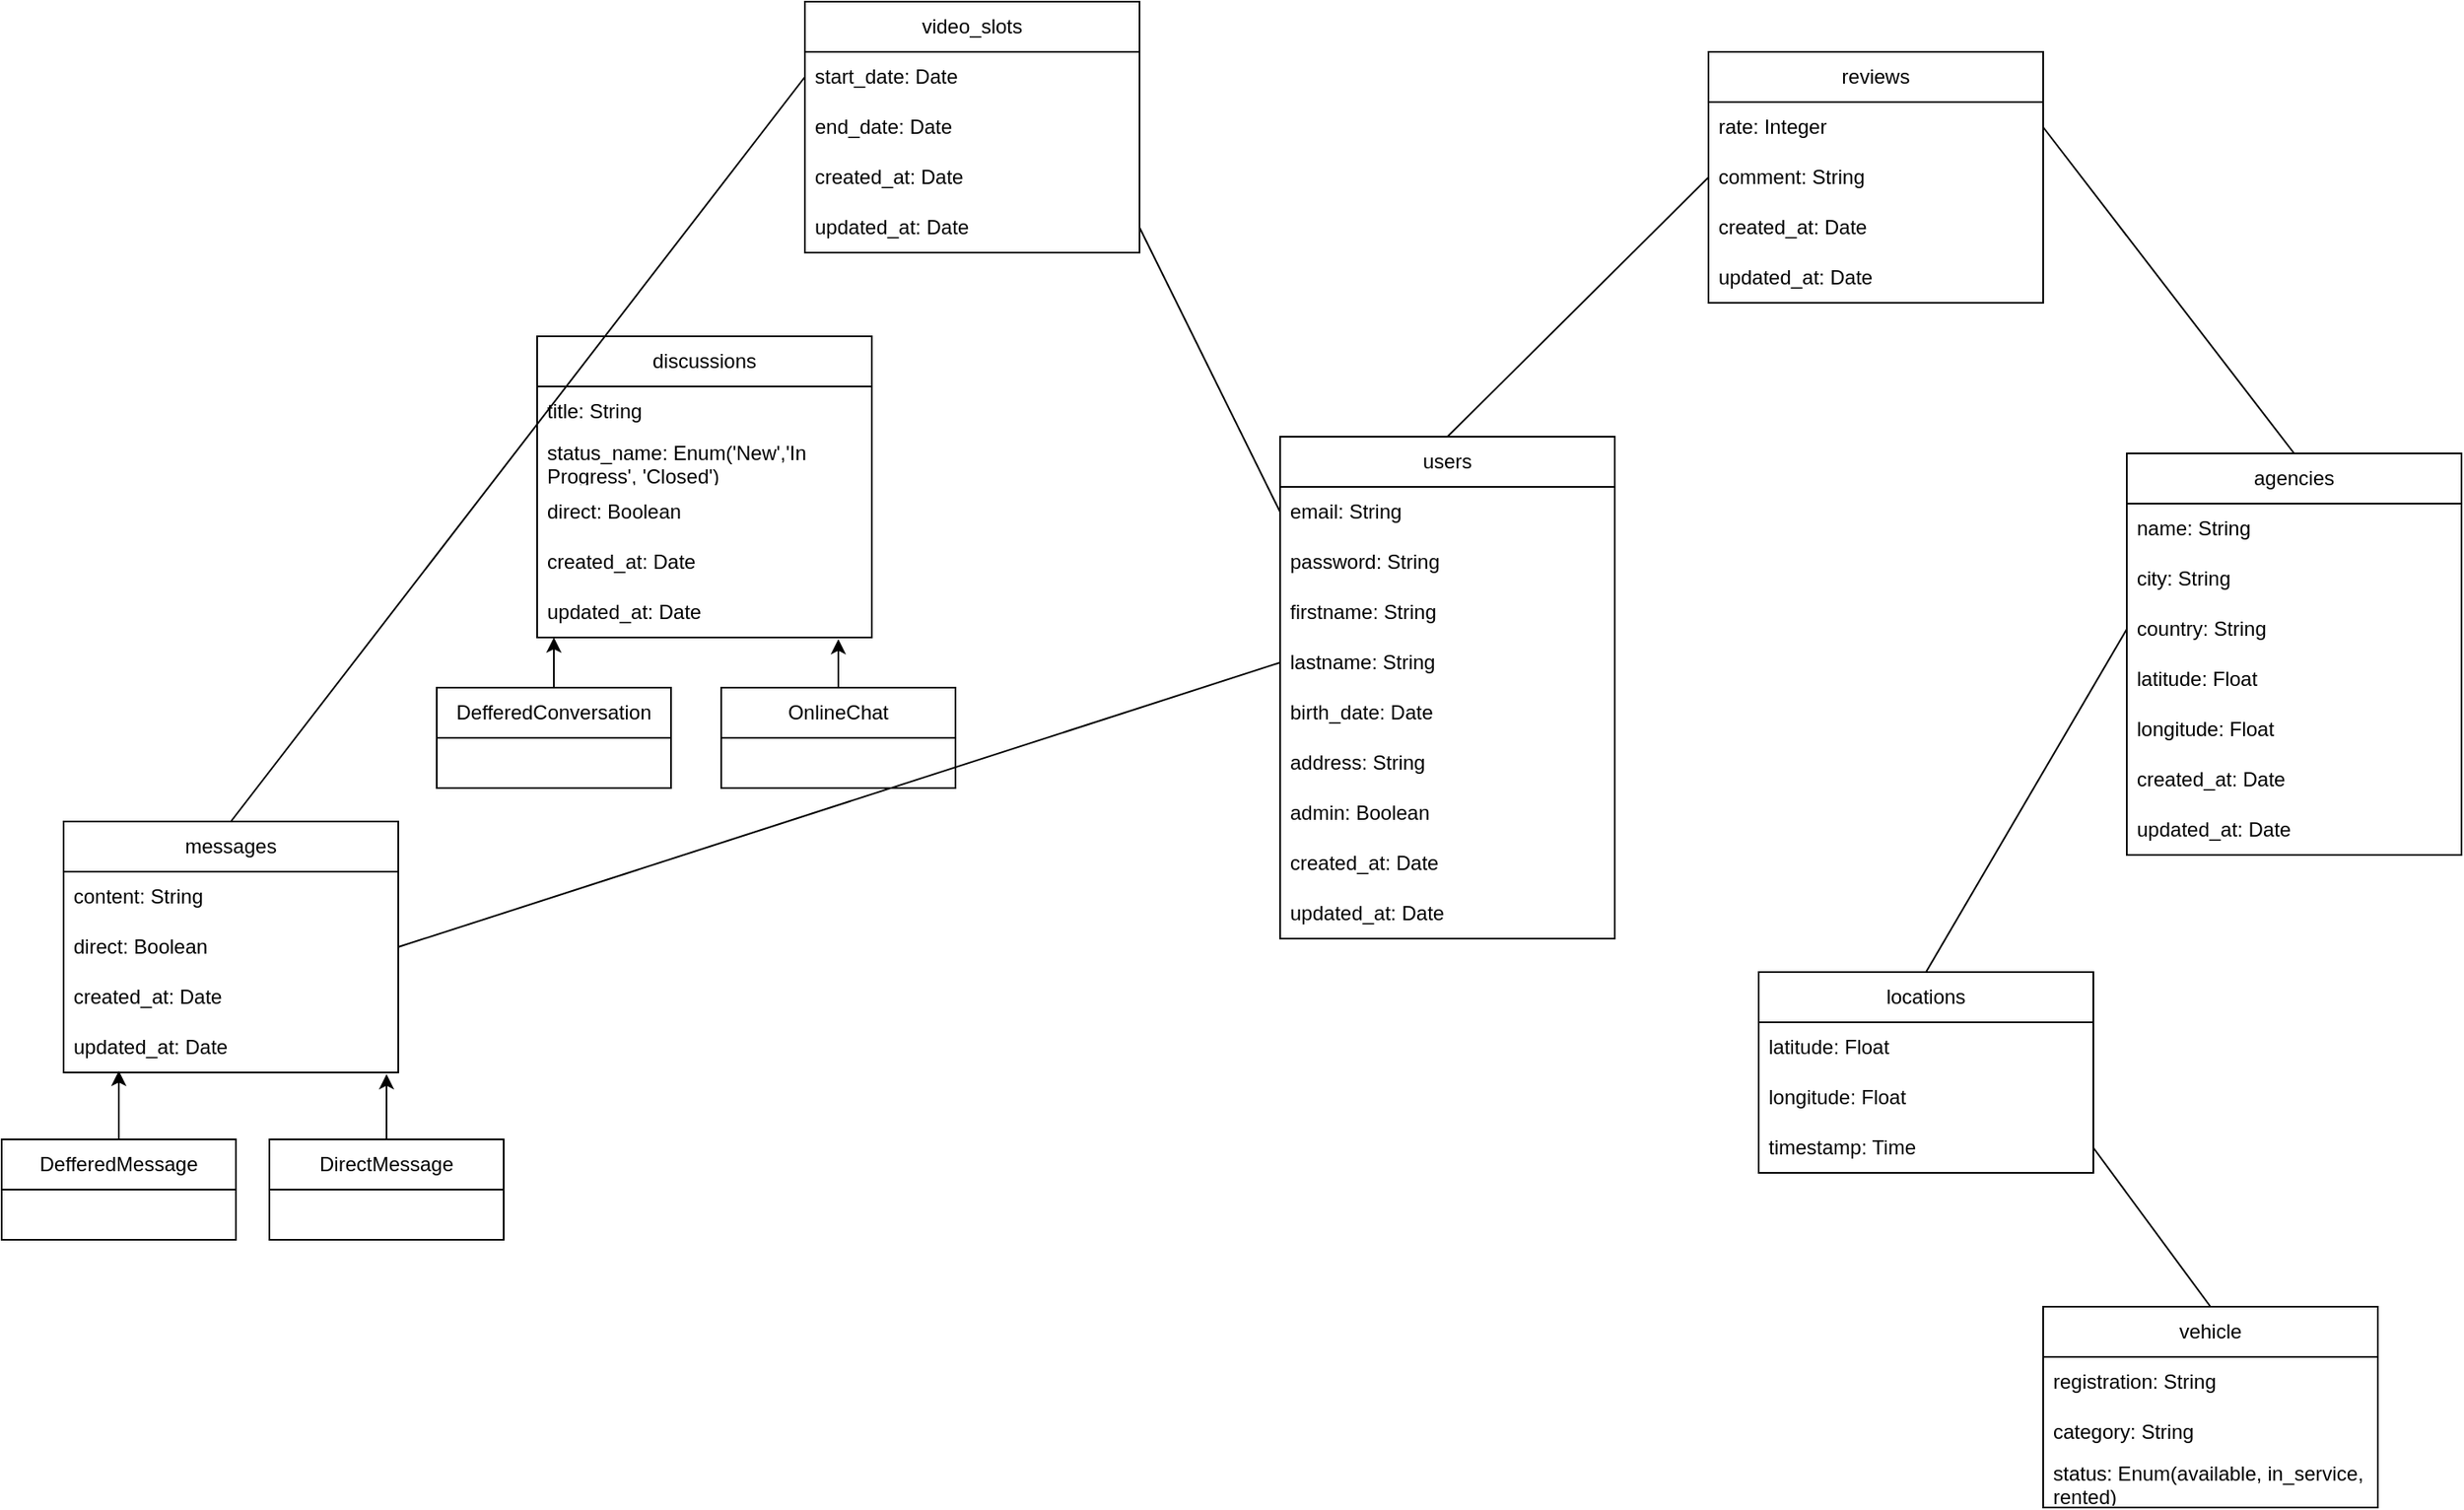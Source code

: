 <mxfile version="24.7.7">
  <diagram name="Page-1" id="HTvIIr98uRL_a_d4ipdB">
    <mxGraphModel dx="2261" dy="1941" grid="1" gridSize="10" guides="1" tooltips="1" connect="1" arrows="1" fold="1" page="1" pageScale="1" pageWidth="827" pageHeight="1169" math="0" shadow="0">
      <root>
        <mxCell id="0" />
        <mxCell id="1" parent="0" />
        <mxCell id="pW8ajcac4fSttpCpemU--8" value="users" style="swimlane;fontStyle=0;childLayout=stackLayout;horizontal=1;startSize=30;horizontalStack=0;resizeParent=1;resizeParentMax=0;resizeLast=0;collapsible=1;marginBottom=0;whiteSpace=wrap;html=1;direction=east;" parent="1" vertex="1">
          <mxGeometry x="314" y="240" width="200" height="300" as="geometry">
            <mxRectangle x="70" y="250" width="70" height="30" as="alternateBounds" />
          </mxGeometry>
        </mxCell>
        <mxCell id="pW8ajcac4fSttpCpemU--40" value="email: String" style="text;strokeColor=none;fillColor=none;align=left;verticalAlign=middle;spacingLeft=4;spacingRight=4;overflow=hidden;points=[[0,0.5],[1,0.5]];portConstraint=eastwest;rotatable=0;whiteSpace=wrap;html=1;" parent="pW8ajcac4fSttpCpemU--8" vertex="1">
          <mxGeometry y="30" width="200" height="30" as="geometry" />
        </mxCell>
        <mxCell id="pW8ajcac4fSttpCpemU--41" value="password: String" style="text;strokeColor=none;fillColor=none;align=left;verticalAlign=middle;spacingLeft=4;spacingRight=4;overflow=hidden;points=[[0,0.5],[1,0.5]];portConstraint=eastwest;rotatable=0;whiteSpace=wrap;html=1;" parent="pW8ajcac4fSttpCpemU--8" vertex="1">
          <mxGeometry y="60" width="200" height="30" as="geometry" />
        </mxCell>
        <mxCell id="pW8ajcac4fSttpCpemU--42" value="firstname: String" style="text;strokeColor=none;fillColor=none;align=left;verticalAlign=middle;spacingLeft=4;spacingRight=4;overflow=hidden;points=[[0,0.5],[1,0.5]];portConstraint=eastwest;rotatable=0;whiteSpace=wrap;html=1;" parent="pW8ajcac4fSttpCpemU--8" vertex="1">
          <mxGeometry y="90" width="200" height="30" as="geometry" />
        </mxCell>
        <mxCell id="pW8ajcac4fSttpCpemU--43" value="lastname: String" style="text;strokeColor=none;fillColor=none;align=left;verticalAlign=middle;spacingLeft=4;spacingRight=4;overflow=hidden;points=[[0,0.5],[1,0.5]];portConstraint=eastwest;rotatable=0;whiteSpace=wrap;html=1;" parent="pW8ajcac4fSttpCpemU--8" vertex="1">
          <mxGeometry y="120" width="200" height="30" as="geometry" />
        </mxCell>
        <mxCell id="r-kijd12sUwCmonQnRA--20" value="birth_date: Date" style="text;strokeColor=none;fillColor=none;align=left;verticalAlign=middle;spacingLeft=4;spacingRight=4;overflow=hidden;points=[[0,0.5],[1,0.5]];portConstraint=eastwest;rotatable=0;whiteSpace=wrap;html=1;" parent="pW8ajcac4fSttpCpemU--8" vertex="1">
          <mxGeometry y="150" width="200" height="30" as="geometry" />
        </mxCell>
        <mxCell id="POlcEpxpA0F8H1BoWV-a-1" value="address: String" style="text;strokeColor=none;fillColor=none;align=left;verticalAlign=middle;spacingLeft=4;spacingRight=4;overflow=hidden;points=[[0,0.5],[1,0.5]];portConstraint=eastwest;rotatable=0;whiteSpace=wrap;html=1;" parent="pW8ajcac4fSttpCpemU--8" vertex="1">
          <mxGeometry y="180" width="200" height="30" as="geometry" />
        </mxCell>
        <mxCell id="POlcEpxpA0F8H1BoWV-a-2" value="admin: Boolean" style="text;strokeColor=none;fillColor=none;align=left;verticalAlign=middle;spacingLeft=4;spacingRight=4;overflow=hidden;points=[[0,0.5],[1,0.5]];portConstraint=eastwest;rotatable=0;whiteSpace=wrap;html=1;" parent="pW8ajcac4fSttpCpemU--8" vertex="1">
          <mxGeometry y="210" width="200" height="30" as="geometry" />
        </mxCell>
        <mxCell id="POlcEpxpA0F8H1BoWV-a-11" value="created_at: Date" style="text;strokeColor=none;fillColor=none;align=left;verticalAlign=middle;spacingLeft=4;spacingRight=4;overflow=hidden;points=[[0,0.5],[1,0.5]];portConstraint=eastwest;rotatable=0;whiteSpace=wrap;html=1;" parent="pW8ajcac4fSttpCpemU--8" vertex="1">
          <mxGeometry y="240" width="200" height="30" as="geometry" />
        </mxCell>
        <mxCell id="POlcEpxpA0F8H1BoWV-a-12" value="updated_at: Date" style="text;strokeColor=none;fillColor=none;align=left;verticalAlign=middle;spacingLeft=4;spacingRight=4;overflow=hidden;points=[[0,0.5],[1,0.5]];portConstraint=eastwest;rotatable=0;whiteSpace=wrap;html=1;" parent="pW8ajcac4fSttpCpemU--8" vertex="1">
          <mxGeometry y="270" width="200" height="30" as="geometry" />
        </mxCell>
        <mxCell id="POlcEpxpA0F8H1BoWV-a-3" value="discussions" style="swimlane;fontStyle=0;childLayout=stackLayout;horizontal=1;startSize=30;horizontalStack=0;resizeParent=1;resizeParentMax=0;resizeLast=0;collapsible=1;marginBottom=0;whiteSpace=wrap;html=1;direction=east;" parent="1" vertex="1">
          <mxGeometry x="-130" y="180" width="200" height="180" as="geometry">
            <mxRectangle x="70" y="250" width="70" height="30" as="alternateBounds" />
          </mxGeometry>
        </mxCell>
        <mxCell id="POlcEpxpA0F8H1BoWV-a-4" value="title: String" style="text;strokeColor=none;fillColor=none;align=left;verticalAlign=middle;spacingLeft=4;spacingRight=4;overflow=hidden;points=[[0,0.5],[1,0.5]];portConstraint=eastwest;rotatable=0;whiteSpace=wrap;html=1;" parent="POlcEpxpA0F8H1BoWV-a-3" vertex="1">
          <mxGeometry y="30" width="200" height="30" as="geometry" />
        </mxCell>
        <mxCell id="POlcEpxpA0F8H1BoWV-a-5" value="status_name: Enum(&#39;New&#39;,&#39;In Progress&#39;, &#39;Closed&#39;)" style="text;strokeColor=none;fillColor=none;align=left;verticalAlign=middle;spacingLeft=4;spacingRight=4;overflow=hidden;points=[[0,0.5],[1,0.5]];portConstraint=eastwest;rotatable=0;whiteSpace=wrap;html=1;" parent="POlcEpxpA0F8H1BoWV-a-3" vertex="1">
          <mxGeometry y="60" width="200" height="30" as="geometry" />
        </mxCell>
        <mxCell id="POlcEpxpA0F8H1BoWV-a-6" value="direct: Boolean" style="text;strokeColor=none;fillColor=none;align=left;verticalAlign=middle;spacingLeft=4;spacingRight=4;overflow=hidden;points=[[0,0.5],[1,0.5]];portConstraint=eastwest;rotatable=0;whiteSpace=wrap;html=1;" parent="POlcEpxpA0F8H1BoWV-a-3" vertex="1">
          <mxGeometry y="90" width="200" height="30" as="geometry" />
        </mxCell>
        <mxCell id="POlcEpxpA0F8H1BoWV-a-13" value="created_at: Date" style="text;strokeColor=none;fillColor=none;align=left;verticalAlign=middle;spacingLeft=4;spacingRight=4;overflow=hidden;points=[[0,0.5],[1,0.5]];portConstraint=eastwest;rotatable=0;whiteSpace=wrap;html=1;" parent="POlcEpxpA0F8H1BoWV-a-3" vertex="1">
          <mxGeometry y="120" width="200" height="30" as="geometry" />
        </mxCell>
        <mxCell id="POlcEpxpA0F8H1BoWV-a-14" value="updated_at: Date" style="text;strokeColor=none;fillColor=none;align=left;verticalAlign=middle;spacingLeft=4;spacingRight=4;overflow=hidden;points=[[0,0.5],[1,0.5]];portConstraint=eastwest;rotatable=0;whiteSpace=wrap;html=1;" parent="POlcEpxpA0F8H1BoWV-a-3" vertex="1">
          <mxGeometry y="150" width="200" height="30" as="geometry" />
        </mxCell>
        <mxCell id="POlcEpxpA0F8H1BoWV-a-15" value="messages" style="swimlane;fontStyle=0;childLayout=stackLayout;horizontal=1;startSize=30;horizontalStack=0;resizeParent=1;resizeParentMax=0;resizeLast=0;collapsible=1;marginBottom=0;whiteSpace=wrap;html=1;direction=east;" parent="1" vertex="1">
          <mxGeometry x="-413" y="470" width="200" height="150" as="geometry">
            <mxRectangle x="70" y="250" width="70" height="30" as="alternateBounds" />
          </mxGeometry>
        </mxCell>
        <mxCell id="POlcEpxpA0F8H1BoWV-a-16" value="content: String" style="text;strokeColor=none;fillColor=none;align=left;verticalAlign=middle;spacingLeft=4;spacingRight=4;overflow=hidden;points=[[0,0.5],[1,0.5]];portConstraint=eastwest;rotatable=0;whiteSpace=wrap;html=1;" parent="POlcEpxpA0F8H1BoWV-a-15" vertex="1">
          <mxGeometry y="30" width="200" height="30" as="geometry" />
        </mxCell>
        <mxCell id="POlcEpxpA0F8H1BoWV-a-18" value="direct: Boolean" style="text;strokeColor=none;fillColor=none;align=left;verticalAlign=middle;spacingLeft=4;spacingRight=4;overflow=hidden;points=[[0,0.5],[1,0.5]];portConstraint=eastwest;rotatable=0;whiteSpace=wrap;html=1;" parent="POlcEpxpA0F8H1BoWV-a-15" vertex="1">
          <mxGeometry y="60" width="200" height="30" as="geometry" />
        </mxCell>
        <mxCell id="POlcEpxpA0F8H1BoWV-a-19" value="created_at: Date" style="text;strokeColor=none;fillColor=none;align=left;verticalAlign=middle;spacingLeft=4;spacingRight=4;overflow=hidden;points=[[0,0.5],[1,0.5]];portConstraint=eastwest;rotatable=0;whiteSpace=wrap;html=1;" parent="POlcEpxpA0F8H1BoWV-a-15" vertex="1">
          <mxGeometry y="90" width="200" height="30" as="geometry" />
        </mxCell>
        <mxCell id="POlcEpxpA0F8H1BoWV-a-20" value="updated_at: Date" style="text;strokeColor=none;fillColor=none;align=left;verticalAlign=middle;spacingLeft=4;spacingRight=4;overflow=hidden;points=[[0,0.5],[1,0.5]];portConstraint=eastwest;rotatable=0;whiteSpace=wrap;html=1;" parent="POlcEpxpA0F8H1BoWV-a-15" vertex="1">
          <mxGeometry y="120" width="200" height="30" as="geometry" />
        </mxCell>
        <mxCell id="POlcEpxpA0F8H1BoWV-a-21" value="DirectMessage" style="swimlane;fontStyle=0;childLayout=stackLayout;horizontal=1;startSize=30;horizontalStack=0;resizeParent=1;resizeParentMax=0;resizeLast=0;collapsible=1;marginBottom=0;whiteSpace=wrap;html=1;" parent="1" vertex="1">
          <mxGeometry x="-290" y="660" width="140" height="60" as="geometry" />
        </mxCell>
        <mxCell id="POlcEpxpA0F8H1BoWV-a-27" style="edgeStyle=orthogonalEdgeStyle;rounded=0;orthogonalLoop=1;jettySize=auto;html=1;entryX=0.965;entryY=1.033;entryDx=0;entryDy=0;entryPerimeter=0;" parent="1" source="POlcEpxpA0F8H1BoWV-a-21" target="POlcEpxpA0F8H1BoWV-a-20" edge="1">
          <mxGeometry relative="1" as="geometry" />
        </mxCell>
        <mxCell id="POlcEpxpA0F8H1BoWV-a-28" value="DefferedMessage" style="swimlane;fontStyle=0;childLayout=stackLayout;horizontal=1;startSize=30;horizontalStack=0;resizeParent=1;resizeParentMax=0;resizeLast=0;collapsible=1;marginBottom=0;whiteSpace=wrap;html=1;" parent="1" vertex="1">
          <mxGeometry x="-450" y="660" width="140" height="60" as="geometry" />
        </mxCell>
        <mxCell id="POlcEpxpA0F8H1BoWV-a-29" style="edgeStyle=orthogonalEdgeStyle;rounded=0;orthogonalLoop=1;jettySize=auto;html=1;entryX=0.165;entryY=0.967;entryDx=0;entryDy=0;entryPerimeter=0;" parent="1" source="POlcEpxpA0F8H1BoWV-a-28" target="POlcEpxpA0F8H1BoWV-a-20" edge="1">
          <mxGeometry relative="1" as="geometry" />
        </mxCell>
        <mxCell id="POlcEpxpA0F8H1BoWV-a-30" value="OnlineChat" style="swimlane;fontStyle=0;childLayout=stackLayout;horizontal=1;startSize=30;horizontalStack=0;resizeParent=1;resizeParentMax=0;resizeLast=0;collapsible=1;marginBottom=0;whiteSpace=wrap;html=1;" parent="1" vertex="1">
          <mxGeometry x="-20" y="390" width="140" height="60" as="geometry" />
        </mxCell>
        <mxCell id="POlcEpxpA0F8H1BoWV-a-31" value="DefferedConversation" style="swimlane;fontStyle=0;childLayout=stackLayout;horizontal=1;startSize=30;horizontalStack=0;resizeParent=1;resizeParentMax=0;resizeLast=0;collapsible=1;marginBottom=0;whiteSpace=wrap;html=1;" parent="1" vertex="1">
          <mxGeometry x="-190" y="390" width="140" height="60" as="geometry" />
        </mxCell>
        <mxCell id="POlcEpxpA0F8H1BoWV-a-32" style="edgeStyle=orthogonalEdgeStyle;rounded=0;orthogonalLoop=1;jettySize=auto;html=1;entryX=0.05;entryY=1;entryDx=0;entryDy=0;entryPerimeter=0;" parent="1" source="POlcEpxpA0F8H1BoWV-a-31" target="POlcEpxpA0F8H1BoWV-a-14" edge="1">
          <mxGeometry relative="1" as="geometry" />
        </mxCell>
        <mxCell id="POlcEpxpA0F8H1BoWV-a-33" style="edgeStyle=orthogonalEdgeStyle;rounded=0;orthogonalLoop=1;jettySize=auto;html=1;entryX=0.9;entryY=1.033;entryDx=0;entryDy=0;entryPerimeter=0;" parent="1" source="POlcEpxpA0F8H1BoWV-a-30" target="POlcEpxpA0F8H1BoWV-a-14" edge="1">
          <mxGeometry relative="1" as="geometry" />
        </mxCell>
        <mxCell id="KvNbmY1U7MJzMV-XdOef-1" value="video_slots" style="swimlane;fontStyle=0;childLayout=stackLayout;horizontal=1;startSize=30;horizontalStack=0;resizeParent=1;resizeParentMax=0;resizeLast=0;collapsible=1;marginBottom=0;whiteSpace=wrap;html=1;direction=east;" vertex="1" parent="1">
          <mxGeometry x="30" y="-20" width="200" height="150" as="geometry">
            <mxRectangle x="70" y="250" width="70" height="30" as="alternateBounds" />
          </mxGeometry>
        </mxCell>
        <mxCell id="KvNbmY1U7MJzMV-XdOef-2" value="start_date: Date" style="text;strokeColor=none;fillColor=none;align=left;verticalAlign=middle;spacingLeft=4;spacingRight=4;overflow=hidden;points=[[0,0.5],[1,0.5]];portConstraint=eastwest;rotatable=0;whiteSpace=wrap;html=1;" vertex="1" parent="KvNbmY1U7MJzMV-XdOef-1">
          <mxGeometry y="30" width="200" height="30" as="geometry" />
        </mxCell>
        <mxCell id="KvNbmY1U7MJzMV-XdOef-3" value="end_date: Date" style="text;strokeColor=none;fillColor=none;align=left;verticalAlign=middle;spacingLeft=4;spacingRight=4;overflow=hidden;points=[[0,0.5],[1,0.5]];portConstraint=eastwest;rotatable=0;whiteSpace=wrap;html=1;" vertex="1" parent="KvNbmY1U7MJzMV-XdOef-1">
          <mxGeometry y="60" width="200" height="30" as="geometry" />
        </mxCell>
        <mxCell id="KvNbmY1U7MJzMV-XdOef-5" value="created_at: Date" style="text;strokeColor=none;fillColor=none;align=left;verticalAlign=middle;spacingLeft=4;spacingRight=4;overflow=hidden;points=[[0,0.5],[1,0.5]];portConstraint=eastwest;rotatable=0;whiteSpace=wrap;html=1;" vertex="1" parent="KvNbmY1U7MJzMV-XdOef-1">
          <mxGeometry y="90" width="200" height="30" as="geometry" />
        </mxCell>
        <mxCell id="KvNbmY1U7MJzMV-XdOef-6" value="updated_at: Date" style="text;strokeColor=none;fillColor=none;align=left;verticalAlign=middle;spacingLeft=4;spacingRight=4;overflow=hidden;points=[[0,0.5],[1,0.5]];portConstraint=eastwest;rotatable=0;whiteSpace=wrap;html=1;" vertex="1" parent="KvNbmY1U7MJzMV-XdOef-1">
          <mxGeometry y="120" width="200" height="30" as="geometry" />
        </mxCell>
        <mxCell id="KvNbmY1U7MJzMV-XdOef-7" value="" style="endArrow=none;html=1;rounded=0;entryX=0;entryY=0.5;entryDx=0;entryDy=0;exitX=1;exitY=0.5;exitDx=0;exitDy=0;" edge="1" parent="1" source="POlcEpxpA0F8H1BoWV-a-18" target="pW8ajcac4fSttpCpemU--43">
          <mxGeometry width="50" height="50" relative="1" as="geometry">
            <mxPoint x="210" y="320" as="sourcePoint" />
            <mxPoint x="260" y="270" as="targetPoint" />
          </mxGeometry>
        </mxCell>
        <mxCell id="KvNbmY1U7MJzMV-XdOef-8" value="" style="endArrow=none;html=1;rounded=0;entryX=0;entryY=0.5;entryDx=0;entryDy=0;exitX=0.5;exitY=0;exitDx=0;exitDy=0;" edge="1" parent="1" source="POlcEpxpA0F8H1BoWV-a-15" target="KvNbmY1U7MJzMV-XdOef-2">
          <mxGeometry width="50" height="50" relative="1" as="geometry">
            <mxPoint x="-203" y="555" as="sourcePoint" />
            <mxPoint x="324" y="385" as="targetPoint" />
          </mxGeometry>
        </mxCell>
        <mxCell id="KvNbmY1U7MJzMV-XdOef-9" value="" style="endArrow=none;html=1;rounded=0;entryX=0;entryY=0.5;entryDx=0;entryDy=0;exitX=1;exitY=0.5;exitDx=0;exitDy=0;" edge="1" parent="1" source="KvNbmY1U7MJzMV-XdOef-6" target="pW8ajcac4fSttpCpemU--40">
          <mxGeometry width="50" height="50" relative="1" as="geometry">
            <mxPoint x="-303" y="480" as="sourcePoint" />
            <mxPoint x="40" y="35" as="targetPoint" />
          </mxGeometry>
        </mxCell>
        <mxCell id="KvNbmY1U7MJzMV-XdOef-10" value="reviews" style="swimlane;fontStyle=0;childLayout=stackLayout;horizontal=1;startSize=30;horizontalStack=0;resizeParent=1;resizeParentMax=0;resizeLast=0;collapsible=1;marginBottom=0;whiteSpace=wrap;html=1;direction=east;" vertex="1" parent="1">
          <mxGeometry x="570" y="10" width="200" height="150" as="geometry">
            <mxRectangle x="70" y="250" width="70" height="30" as="alternateBounds" />
          </mxGeometry>
        </mxCell>
        <mxCell id="KvNbmY1U7MJzMV-XdOef-11" value="rate: Integer" style="text;strokeColor=none;fillColor=none;align=left;verticalAlign=middle;spacingLeft=4;spacingRight=4;overflow=hidden;points=[[0,0.5],[1,0.5]];portConstraint=eastwest;rotatable=0;whiteSpace=wrap;html=1;" vertex="1" parent="KvNbmY1U7MJzMV-XdOef-10">
          <mxGeometry y="30" width="200" height="30" as="geometry" />
        </mxCell>
        <mxCell id="KvNbmY1U7MJzMV-XdOef-12" value="comment: String" style="text;strokeColor=none;fillColor=none;align=left;verticalAlign=middle;spacingLeft=4;spacingRight=4;overflow=hidden;points=[[0,0.5],[1,0.5]];portConstraint=eastwest;rotatable=0;whiteSpace=wrap;html=1;" vertex="1" parent="KvNbmY1U7MJzMV-XdOef-10">
          <mxGeometry y="60" width="200" height="30" as="geometry" />
        </mxCell>
        <mxCell id="KvNbmY1U7MJzMV-XdOef-13" value="created_at: Date" style="text;strokeColor=none;fillColor=none;align=left;verticalAlign=middle;spacingLeft=4;spacingRight=4;overflow=hidden;points=[[0,0.5],[1,0.5]];portConstraint=eastwest;rotatable=0;whiteSpace=wrap;html=1;" vertex="1" parent="KvNbmY1U7MJzMV-XdOef-10">
          <mxGeometry y="90" width="200" height="30" as="geometry" />
        </mxCell>
        <mxCell id="KvNbmY1U7MJzMV-XdOef-14" value="updated_at: Date" style="text;strokeColor=none;fillColor=none;align=left;verticalAlign=middle;spacingLeft=4;spacingRight=4;overflow=hidden;points=[[0,0.5],[1,0.5]];portConstraint=eastwest;rotatable=0;whiteSpace=wrap;html=1;" vertex="1" parent="KvNbmY1U7MJzMV-XdOef-10">
          <mxGeometry y="120" width="200" height="30" as="geometry" />
        </mxCell>
        <mxCell id="KvNbmY1U7MJzMV-XdOef-15" value="" style="endArrow=none;html=1;rounded=0;entryX=0.5;entryY=0;entryDx=0;entryDy=0;exitX=0;exitY=0.5;exitDx=0;exitDy=0;" edge="1" parent="1" source="KvNbmY1U7MJzMV-XdOef-12" target="pW8ajcac4fSttpCpemU--8">
          <mxGeometry width="50" height="50" relative="1" as="geometry">
            <mxPoint x="240" y="125" as="sourcePoint" />
            <mxPoint x="324" y="295" as="targetPoint" />
          </mxGeometry>
        </mxCell>
        <mxCell id="KvNbmY1U7MJzMV-XdOef-16" value="agencies" style="swimlane;fontStyle=0;childLayout=stackLayout;horizontal=1;startSize=30;horizontalStack=0;resizeParent=1;resizeParentMax=0;resizeLast=0;collapsible=1;marginBottom=0;whiteSpace=wrap;html=1;direction=east;" vertex="1" parent="1">
          <mxGeometry x="820" y="250" width="200" height="240" as="geometry">
            <mxRectangle x="70" y="250" width="70" height="30" as="alternateBounds" />
          </mxGeometry>
        </mxCell>
        <mxCell id="KvNbmY1U7MJzMV-XdOef-17" value="name: String" style="text;strokeColor=none;fillColor=none;align=left;verticalAlign=middle;spacingLeft=4;spacingRight=4;overflow=hidden;points=[[0,0.5],[1,0.5]];portConstraint=eastwest;rotatable=0;whiteSpace=wrap;html=1;" vertex="1" parent="KvNbmY1U7MJzMV-XdOef-16">
          <mxGeometry y="30" width="200" height="30" as="geometry" />
        </mxCell>
        <mxCell id="KvNbmY1U7MJzMV-XdOef-18" value="city: String" style="text;strokeColor=none;fillColor=none;align=left;verticalAlign=middle;spacingLeft=4;spacingRight=4;overflow=hidden;points=[[0,0.5],[1,0.5]];portConstraint=eastwest;rotatable=0;whiteSpace=wrap;html=1;" vertex="1" parent="KvNbmY1U7MJzMV-XdOef-16">
          <mxGeometry y="60" width="200" height="30" as="geometry" />
        </mxCell>
        <mxCell id="KvNbmY1U7MJzMV-XdOef-19" value="country: String" style="text;strokeColor=none;fillColor=none;align=left;verticalAlign=middle;spacingLeft=4;spacingRight=4;overflow=hidden;points=[[0,0.5],[1,0.5]];portConstraint=eastwest;rotatable=0;whiteSpace=wrap;html=1;" vertex="1" parent="KvNbmY1U7MJzMV-XdOef-16">
          <mxGeometry y="90" width="200" height="30" as="geometry" />
        </mxCell>
        <mxCell id="KvNbmY1U7MJzMV-XdOef-24" value="latitude: Float" style="text;strokeColor=none;fillColor=none;align=left;verticalAlign=middle;spacingLeft=4;spacingRight=4;overflow=hidden;points=[[0,0.5],[1,0.5]];portConstraint=eastwest;rotatable=0;whiteSpace=wrap;html=1;" vertex="1" parent="KvNbmY1U7MJzMV-XdOef-16">
          <mxGeometry y="120" width="200" height="30" as="geometry" />
        </mxCell>
        <mxCell id="KvNbmY1U7MJzMV-XdOef-23" value="longitude: Float" style="text;strokeColor=none;fillColor=none;align=left;verticalAlign=middle;spacingLeft=4;spacingRight=4;overflow=hidden;points=[[0,0.5],[1,0.5]];portConstraint=eastwest;rotatable=0;whiteSpace=wrap;html=1;" vertex="1" parent="KvNbmY1U7MJzMV-XdOef-16">
          <mxGeometry y="150" width="200" height="30" as="geometry" />
        </mxCell>
        <mxCell id="KvNbmY1U7MJzMV-XdOef-22" value="created_at: Date" style="text;strokeColor=none;fillColor=none;align=left;verticalAlign=middle;spacingLeft=4;spacingRight=4;overflow=hidden;points=[[0,0.5],[1,0.5]];portConstraint=eastwest;rotatable=0;whiteSpace=wrap;html=1;" vertex="1" parent="KvNbmY1U7MJzMV-XdOef-16">
          <mxGeometry y="180" width="200" height="30" as="geometry" />
        </mxCell>
        <mxCell id="KvNbmY1U7MJzMV-XdOef-20" value="updated_at: Date" style="text;strokeColor=none;fillColor=none;align=left;verticalAlign=middle;spacingLeft=4;spacingRight=4;overflow=hidden;points=[[0,0.5],[1,0.5]];portConstraint=eastwest;rotatable=0;whiteSpace=wrap;html=1;" vertex="1" parent="KvNbmY1U7MJzMV-XdOef-16">
          <mxGeometry y="210" width="200" height="30" as="geometry" />
        </mxCell>
        <mxCell id="KvNbmY1U7MJzMV-XdOef-21" value="" style="endArrow=none;html=1;rounded=0;entryX=1;entryY=0.5;entryDx=0;entryDy=0;exitX=0.5;exitY=0;exitDx=0;exitDy=0;" edge="1" parent="1" source="KvNbmY1U7MJzMV-XdOef-16" target="KvNbmY1U7MJzMV-XdOef-11">
          <mxGeometry width="50" height="50" relative="1" as="geometry">
            <mxPoint x="927" y="180" as="sourcePoint" />
            <mxPoint x="770" y="18" as="targetPoint" />
          </mxGeometry>
        </mxCell>
        <mxCell id="KvNbmY1U7MJzMV-XdOef-25" value="locations" style="swimlane;fontStyle=0;childLayout=stackLayout;horizontal=1;startSize=30;horizontalStack=0;resizeParent=1;resizeParentMax=0;resizeLast=0;collapsible=1;marginBottom=0;whiteSpace=wrap;html=1;direction=east;" vertex="1" parent="1">
          <mxGeometry x="600" y="560" width="200" height="120" as="geometry">
            <mxRectangle x="70" y="250" width="70" height="30" as="alternateBounds" />
          </mxGeometry>
        </mxCell>
        <mxCell id="KvNbmY1U7MJzMV-XdOef-26" value="latitude: Float" style="text;strokeColor=none;fillColor=none;align=left;verticalAlign=middle;spacingLeft=4;spacingRight=4;overflow=hidden;points=[[0,0.5],[1,0.5]];portConstraint=eastwest;rotatable=0;whiteSpace=wrap;html=1;" vertex="1" parent="KvNbmY1U7MJzMV-XdOef-25">
          <mxGeometry y="30" width="200" height="30" as="geometry" />
        </mxCell>
        <mxCell id="KvNbmY1U7MJzMV-XdOef-27" value="longitude: Float" style="text;strokeColor=none;fillColor=none;align=left;verticalAlign=middle;spacingLeft=4;spacingRight=4;overflow=hidden;points=[[0,0.5],[1,0.5]];portConstraint=eastwest;rotatable=0;whiteSpace=wrap;html=1;" vertex="1" parent="KvNbmY1U7MJzMV-XdOef-25">
          <mxGeometry y="60" width="200" height="30" as="geometry" />
        </mxCell>
        <mxCell id="KvNbmY1U7MJzMV-XdOef-28" value="timestamp: Time" style="text;strokeColor=none;fillColor=none;align=left;verticalAlign=middle;spacingLeft=4;spacingRight=4;overflow=hidden;points=[[0,0.5],[1,0.5]];portConstraint=eastwest;rotatable=0;whiteSpace=wrap;html=1;" vertex="1" parent="KvNbmY1U7MJzMV-XdOef-25">
          <mxGeometry y="90" width="200" height="30" as="geometry" />
        </mxCell>
        <mxCell id="KvNbmY1U7MJzMV-XdOef-33" value="" style="endArrow=none;html=1;rounded=0;entryX=0;entryY=0.5;entryDx=0;entryDy=0;exitX=0.5;exitY=0;exitDx=0;exitDy=0;" edge="1" parent="1" source="KvNbmY1U7MJzMV-XdOef-25" target="KvNbmY1U7MJzMV-XdOef-19">
          <mxGeometry width="50" height="50" relative="1" as="geometry">
            <mxPoint x="730" y="485" as="sourcePoint" />
            <mxPoint x="580" y="290" as="targetPoint" />
          </mxGeometry>
        </mxCell>
        <mxCell id="KvNbmY1U7MJzMV-XdOef-34" value="vehicle" style="swimlane;fontStyle=0;childLayout=stackLayout;horizontal=1;startSize=30;horizontalStack=0;resizeParent=1;resizeParentMax=0;resizeLast=0;collapsible=1;marginBottom=0;whiteSpace=wrap;html=1;direction=east;" vertex="1" parent="1">
          <mxGeometry x="770" y="760" width="200" height="120" as="geometry">
            <mxRectangle x="70" y="250" width="70" height="30" as="alternateBounds" />
          </mxGeometry>
        </mxCell>
        <mxCell id="KvNbmY1U7MJzMV-XdOef-35" value="registration: String" style="text;strokeColor=none;fillColor=none;align=left;verticalAlign=middle;spacingLeft=4;spacingRight=4;overflow=hidden;points=[[0,0.5],[1,0.5]];portConstraint=eastwest;rotatable=0;whiteSpace=wrap;html=1;" vertex="1" parent="KvNbmY1U7MJzMV-XdOef-34">
          <mxGeometry y="30" width="200" height="30" as="geometry" />
        </mxCell>
        <mxCell id="KvNbmY1U7MJzMV-XdOef-36" value="category: String" style="text;strokeColor=none;fillColor=none;align=left;verticalAlign=middle;spacingLeft=4;spacingRight=4;overflow=hidden;points=[[0,0.5],[1,0.5]];portConstraint=eastwest;rotatable=0;whiteSpace=wrap;html=1;" vertex="1" parent="KvNbmY1U7MJzMV-XdOef-34">
          <mxGeometry y="60" width="200" height="30" as="geometry" />
        </mxCell>
        <mxCell id="KvNbmY1U7MJzMV-XdOef-37" value="status: Enum(available, in_service, rented)" style="text;strokeColor=none;fillColor=none;align=left;verticalAlign=middle;spacingLeft=4;spacingRight=4;overflow=hidden;points=[[0,0.5],[1,0.5]];portConstraint=eastwest;rotatable=0;whiteSpace=wrap;html=1;" vertex="1" parent="KvNbmY1U7MJzMV-XdOef-34">
          <mxGeometry y="90" width="200" height="30" as="geometry" />
        </mxCell>
        <mxCell id="KvNbmY1U7MJzMV-XdOef-38" value="" style="endArrow=none;html=1;rounded=0;entryX=0.5;entryY=0;entryDx=0;entryDy=0;exitX=1;exitY=0.5;exitDx=0;exitDy=0;" edge="1" parent="1" source="KvNbmY1U7MJzMV-XdOef-28" target="KvNbmY1U7MJzMV-XdOef-34">
          <mxGeometry width="50" height="50" relative="1" as="geometry">
            <mxPoint x="850" y="660" as="sourcePoint" />
            <mxPoint x="830" y="365" as="targetPoint" />
          </mxGeometry>
        </mxCell>
      </root>
    </mxGraphModel>
  </diagram>
</mxfile>

